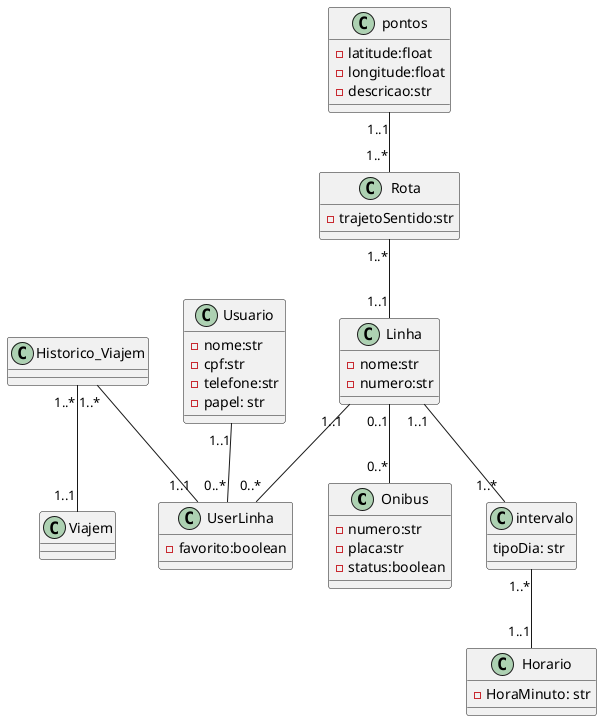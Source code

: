 @startuml mybus
class Onibus{
    -numero:str
    -placa:str
    -status:boolean
}
class Usuario{
    -nome:str
    -cpf:str
    -telefone:str
    -papel: str

}
class Linha{
    -nome:str
    -numero:str
}
class Rota{
    -trajetoSentido:str
}


class pontos{
    -latitude:float
    -longitude:float
    -descricao:str

}
class intervalo{
    tipoDia: str
}

class UserLinha{
    -favorito:boolean
}

class Historico_Viajem{

}

class Viajem{

}

class Horario {
    -HoraMinuto: str

}

Linha "0..1" -- "0..*" Onibus
Rota "1..*" -- "1..1"Linha
pontos "1..1" -- "1..*" Rota
Linha "1..1" -- "1..*" intervalo
intervalo "1..*" -- "1..1"Horario
Usuario "1..1" -- "0..*"UserLinha
Linha "1..1" -- "0..*" UserLinha
Historico_Viajem "1..*" -- "1..1" Viajem
Historico_Viajem "1..*" -- "1..1" UserLinha



@enduml